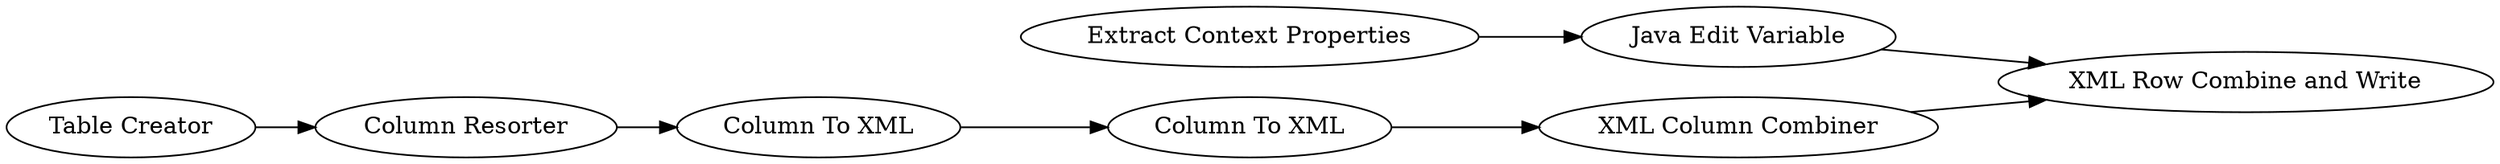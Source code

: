 digraph {
	13 -> 9
	18 -> 14
	12 -> 14
	17 -> 18
	9 -> 10
	15 -> 13
	10 -> 12
	13 [label="Column Resorter"]
	9 [label="Column To XML"]
	18 [label="Java Edit Variable"]
	10 [label="Column To XML"]
	15 [label="Table Creator"]
	14 [label="XML Row Combine and Write"]
	17 [label="Extract Context Properties"]
	12 [label="XML Column Combiner"]
	rankdir=LR
}
